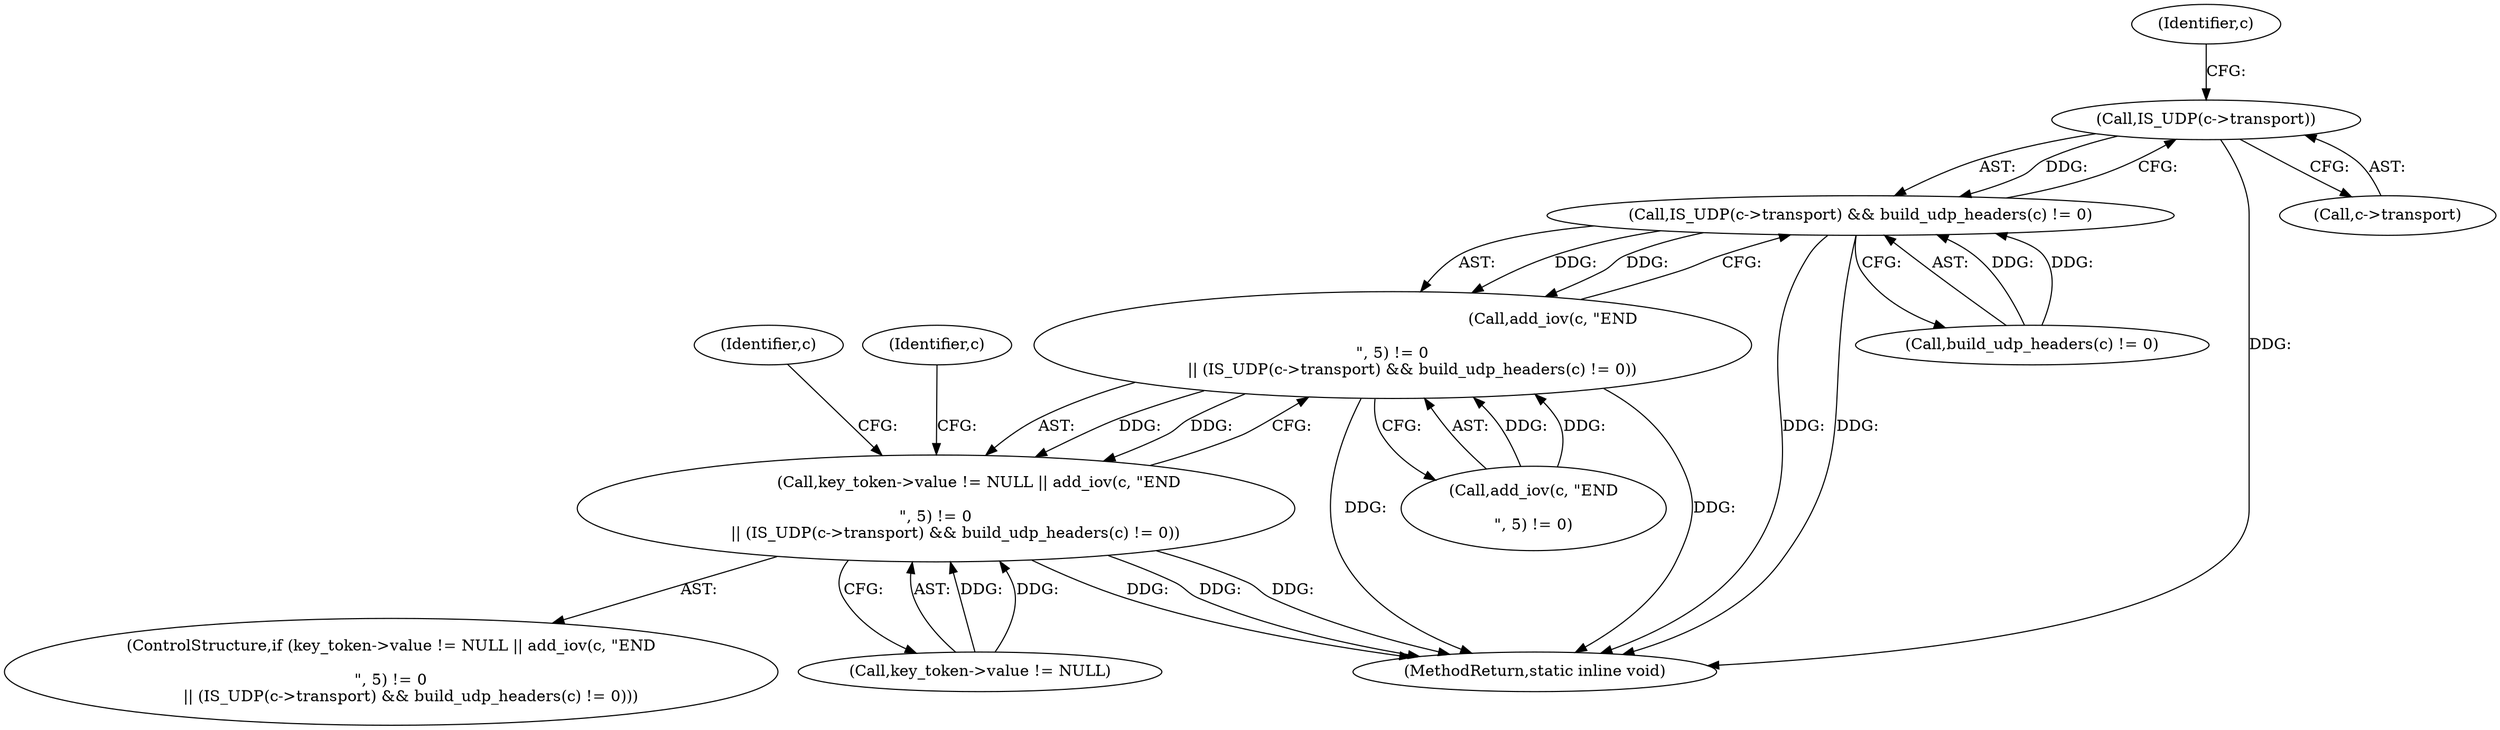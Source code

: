 digraph "0_memcached_a8c4a82787b8b6c256d61bd5c42fb7f92d1bae00@pointer" {
"1000734" [label="(Call,IS_UDP(c->transport))"];
"1000733" [label="(Call,IS_UDP(c->transport) && build_udp_headers(c) != 0)"];
"1000726" [label="(Call,add_iov(c, \"END\r\n\", 5) != 0\n        || (IS_UDP(c->transport) && build_udp_headers(c) != 0))"];
"1000720" [label="(Call,key_token->value != NULL || add_iov(c, \"END\r\n\", 5) != 0\n        || (IS_UDP(c->transport) && build_udp_headers(c) != 0))"];
"1000719" [label="(ControlStructure,if (key_token->value != NULL || add_iov(c, \"END\r\n\", 5) != 0\n        || (IS_UDP(c->transport) && build_udp_headers(c) != 0)))"];
"1000727" [label="(Call,add_iov(c, \"END\r\n\", 5) != 0)"];
"1000726" [label="(Call,add_iov(c, \"END\r\n\", 5) != 0\n        || (IS_UDP(c->transport) && build_udp_headers(c) != 0))"];
"1000756" [label="(MethodReturn,static inline void)"];
"1000721" [label="(Call,key_token->value != NULL)"];
"1000740" [label="(Identifier,c)"];
"1000720" [label="(Call,key_token->value != NULL || add_iov(c, \"END\r\n\", 5) != 0\n        || (IS_UDP(c->transport) && build_udp_headers(c) != 0))"];
"1000735" [label="(Call,c->transport)"];
"1000738" [label="(Call,build_udp_headers(c) != 0)"];
"1000749" [label="(Identifier,c)"];
"1000734" [label="(Call,IS_UDP(c->transport))"];
"1000744" [label="(Identifier,c)"];
"1000733" [label="(Call,IS_UDP(c->transport) && build_udp_headers(c) != 0)"];
"1000734" -> "1000733"  [label="AST: "];
"1000734" -> "1000735"  [label="CFG: "];
"1000735" -> "1000734"  [label="AST: "];
"1000740" -> "1000734"  [label="CFG: "];
"1000733" -> "1000734"  [label="CFG: "];
"1000734" -> "1000756"  [label="DDG: "];
"1000734" -> "1000733"  [label="DDG: "];
"1000733" -> "1000726"  [label="AST: "];
"1000733" -> "1000738"  [label="CFG: "];
"1000738" -> "1000733"  [label="AST: "];
"1000726" -> "1000733"  [label="CFG: "];
"1000733" -> "1000756"  [label="DDG: "];
"1000733" -> "1000756"  [label="DDG: "];
"1000733" -> "1000726"  [label="DDG: "];
"1000733" -> "1000726"  [label="DDG: "];
"1000738" -> "1000733"  [label="DDG: "];
"1000738" -> "1000733"  [label="DDG: "];
"1000726" -> "1000720"  [label="AST: "];
"1000726" -> "1000727"  [label="CFG: "];
"1000727" -> "1000726"  [label="AST: "];
"1000720" -> "1000726"  [label="CFG: "];
"1000726" -> "1000756"  [label="DDG: "];
"1000726" -> "1000756"  [label="DDG: "];
"1000726" -> "1000720"  [label="DDG: "];
"1000726" -> "1000720"  [label="DDG: "];
"1000727" -> "1000726"  [label="DDG: "];
"1000727" -> "1000726"  [label="DDG: "];
"1000720" -> "1000719"  [label="AST: "];
"1000720" -> "1000721"  [label="CFG: "];
"1000721" -> "1000720"  [label="AST: "];
"1000744" -> "1000720"  [label="CFG: "];
"1000749" -> "1000720"  [label="CFG: "];
"1000720" -> "1000756"  [label="DDG: "];
"1000720" -> "1000756"  [label="DDG: "];
"1000720" -> "1000756"  [label="DDG: "];
"1000721" -> "1000720"  [label="DDG: "];
"1000721" -> "1000720"  [label="DDG: "];
}
